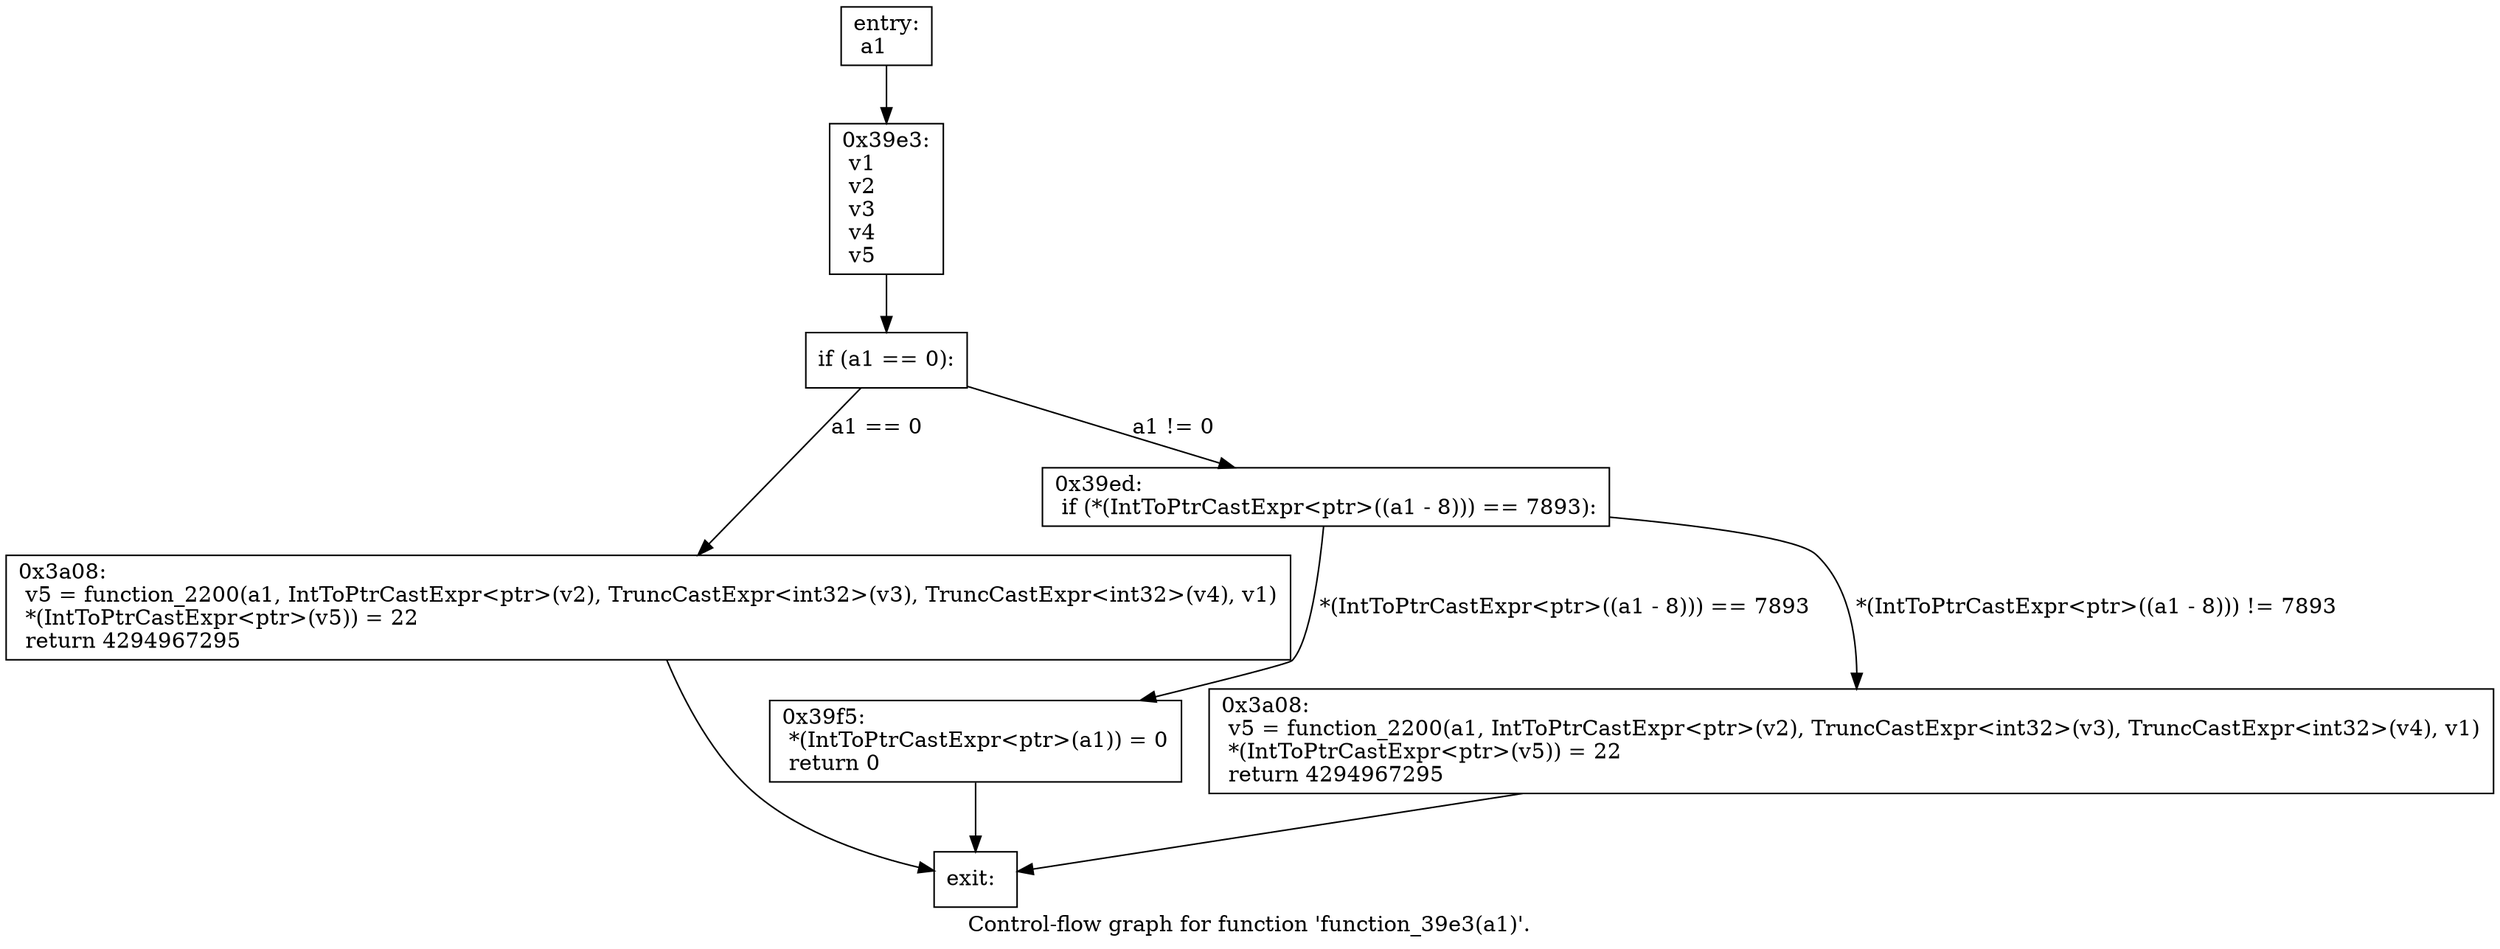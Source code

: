 digraph "Control-flow graph for function 'function_39e3(a1)'." {
  label="Control-flow graph for function 'function_39e3(a1)'.";
  node [shape=record];

  Node0796E488 [label="{entry:\l  a1\l}"];
  Node0796E488 -> Node0796E6C8;
  Node0796E6C8 [label="{0x39e3:\l  v1\l  v2\l  v3\l  v4\l  v5\l}"];
  Node0796E6C8 -> Node0796E0E0;
  Node0796E0E0 [label="{  if (a1 == 0):\l}"];
  Node0796E0E0 -> Node0796E7E8 [label="a1 == 0"];
  Node0796E0E0 -> Node0796E710 [label="a1 != 0"];
  Node0796E7E8 [label="{0x3a08:\l  v5 = function_2200(a1, IntToPtrCastExpr\<ptr\>(v2), TruncCastExpr\<int32\>(v3), TruncCastExpr\<int32\>(v4), v1)\l  *(IntToPtrCastExpr\<ptr\>(v5)) = 22\l  return 4294967295\l}"];
  Node0796E7E8 -> Node0796E3F8;
  Node0796E710 [label="{0x39ed:\l  if (*(IntToPtrCastExpr\<ptr\>((a1 - 8))) == 7893):\l}"];
  Node0796E710 -> Node0796E098 [label="*(IntToPtrCastExpr\<ptr\>((a1 - 8))) == 7893"];
  Node0796E710 -> Node0796E7A0 [label="*(IntToPtrCastExpr\<ptr\>((a1 - 8))) != 7893"];
  Node0796E3F8 [label="{exit:\l}"];
  Node0796E098 [label="{0x39f5:\l  *(IntToPtrCastExpr\<ptr\>(a1)) = 0\l  return 0\l}"];
  Node0796E098 -> Node0796E3F8;
  Node0796E7A0 [label="{0x3a08:\l  v5 = function_2200(a1, IntToPtrCastExpr\<ptr\>(v2), TruncCastExpr\<int32\>(v3), TruncCastExpr\<int32\>(v4), v1)\l  *(IntToPtrCastExpr\<ptr\>(v5)) = 22\l  return 4294967295\l}"];
  Node0796E7A0 -> Node0796E3F8;

}
